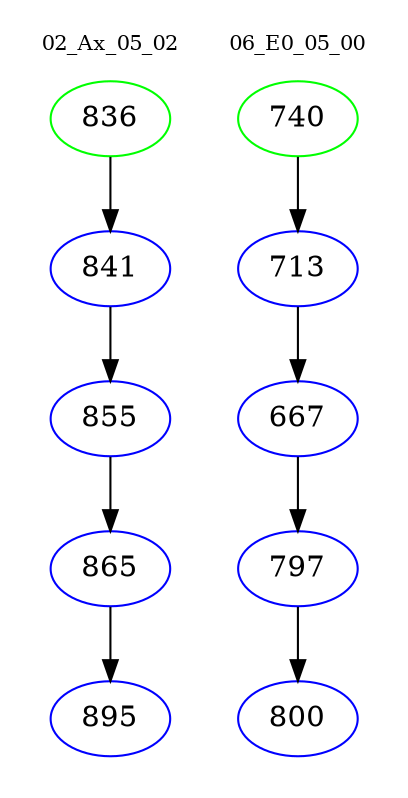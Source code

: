 digraph{
subgraph cluster_0 {
color = white
label = "02_Ax_05_02";
fontsize=10;
T0_836 [label="836", color="green"]
T0_836 -> T0_841 [color="black"]
T0_841 [label="841", color="blue"]
T0_841 -> T0_855 [color="black"]
T0_855 [label="855", color="blue"]
T0_855 -> T0_865 [color="black"]
T0_865 [label="865", color="blue"]
T0_865 -> T0_895 [color="black"]
T0_895 [label="895", color="blue"]
}
subgraph cluster_1 {
color = white
label = "06_E0_05_00";
fontsize=10;
T1_740 [label="740", color="green"]
T1_740 -> T1_713 [color="black"]
T1_713 [label="713", color="blue"]
T1_713 -> T1_667 [color="black"]
T1_667 [label="667", color="blue"]
T1_667 -> T1_797 [color="black"]
T1_797 [label="797", color="blue"]
T1_797 -> T1_800 [color="black"]
T1_800 [label="800", color="blue"]
}
}
